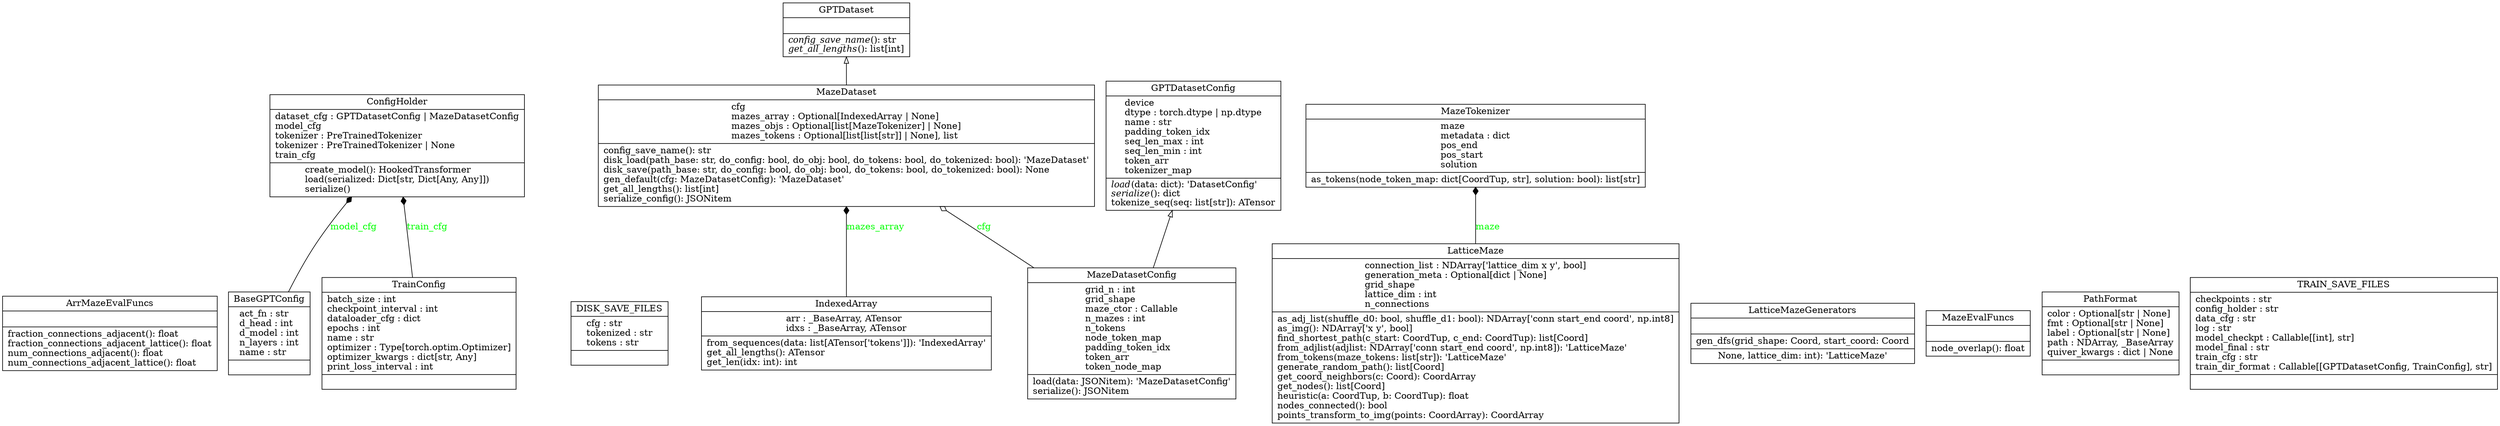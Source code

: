 digraph "classes" {
rankdir=BT
charset="utf-8"
"maze_transformer.evaluation.pathdist.ArrMazeEvalFuncs" [color="black", fontcolor="black", label=<{ArrMazeEvalFuncs|<br ALIGN="LEFT"/>|fraction_connections_adjacent(): float<br ALIGN="LEFT"/>fraction_connections_adjacent_lattice(): float<br ALIGN="LEFT"/>num_connections_adjacent(): float<br ALIGN="LEFT"/>num_connections_adjacent_lattice(): float<br ALIGN="LEFT"/>}>, shape="record", style="solid"];
"maze_transformer.training.config.BaseGPTConfig" [color="black", fontcolor="black", label=<{BaseGPTConfig|act_fn : str<br ALIGN="LEFT"/>d_head : int<br ALIGN="LEFT"/>d_model : int<br ALIGN="LEFT"/>n_layers : int<br ALIGN="LEFT"/>name : str<br ALIGN="LEFT"/>|}>, shape="record", style="solid"];
"maze_transformer.training.config.ConfigHolder" [color="black", fontcolor="black", label=<{ConfigHolder|dataset_cfg : GPTDatasetConfig \| MazeDatasetConfig<br ALIGN="LEFT"/>model_cfg<br ALIGN="LEFT"/>tokenizer : PreTrainedTokenizer<br ALIGN="LEFT"/>tokenizer : PreTrainedTokenizer \| None<br ALIGN="LEFT"/>train_cfg<br ALIGN="LEFT"/>|create_model(): HookedTransformer<br ALIGN="LEFT"/>load(serialized: Dict[str, Dict[Any, Any]])<br ALIGN="LEFT"/>serialize()<br ALIGN="LEFT"/>}>, shape="record", style="solid"];
"maze_transformer.training.mazedataset.MazeDataset.DISK_SAVE_FILES" [color="black", fontcolor="black", label=<{DISK_SAVE_FILES|cfg : str<br ALIGN="LEFT"/>tokenized : str<br ALIGN="LEFT"/>tokens : str<br ALIGN="LEFT"/>|}>, shape="record", style="solid"];
"maze_transformer.training.dataset.GPTDataset" [color="black", fontcolor="black", label=<{GPTDataset|<br ALIGN="LEFT"/>|<I>config_save_name</I>(): str<br ALIGN="LEFT"/><I>get_all_lengths</I>(): list[int]<br ALIGN="LEFT"/>}>, shape="record", style="solid"];
"maze_transformer.training.dataset.GPTDatasetConfig" [color="black", fontcolor="black", label=<{GPTDatasetConfig|device<br ALIGN="LEFT"/>dtype : torch.dtype \| np.dtype<br ALIGN="LEFT"/>name : str<br ALIGN="LEFT"/>padding_token_idx<br ALIGN="LEFT"/>seq_len_max : int<br ALIGN="LEFT"/>seq_len_min : int<br ALIGN="LEFT"/>token_arr<br ALIGN="LEFT"/>tokenizer_map<br ALIGN="LEFT"/>|<I>load</I>(data: dict): 'DatasetConfig'<br ALIGN="LEFT"/><I>serialize</I>(): dict<br ALIGN="LEFT"/>tokenize_seq(seq: list[str]): ATensor<br ALIGN="LEFT"/>}>, shape="record", style="solid"];
"maze_transformer.training.dataset.IndexedArray" [color="black", fontcolor="black", label=<{IndexedArray|arr : _BaseArray, ATensor<br ALIGN="LEFT"/>idxs : _BaseArray, ATensor<br ALIGN="LEFT"/>|from_sequences(data: list[ATensor['tokens']]): 'IndexedArray'<br ALIGN="LEFT"/>get_all_lengths(): ATensor<br ALIGN="LEFT"/>get_len(idx: int): int<br ALIGN="LEFT"/>}>, shape="record", style="solid"];
"maze_transformer.generation.latticemaze.LatticeMaze" [color="black", fontcolor="black", label=<{LatticeMaze|connection_list : NDArray['lattice_dim x y', bool]<br ALIGN="LEFT"/>generation_meta : Optional[dict \| None]<br ALIGN="LEFT"/>grid_shape<br ALIGN="LEFT"/>lattice_dim : int<br ALIGN="LEFT"/>n_connections<br ALIGN="LEFT"/>|as_adj_list(shuffle_d0: bool, shuffle_d1: bool): NDArray['conn start_end coord', np.int8]<br ALIGN="LEFT"/>as_img(): NDArray['x y', bool]<br ALIGN="LEFT"/>find_shortest_path(c_start: CoordTup, c_end: CoordTup): list[Coord]<br ALIGN="LEFT"/>from_adjlist(adjlist: NDArray['conn start_end coord', np.int8]): 'LatticeMaze'<br ALIGN="LEFT"/>from_tokens(maze_tokens: list[str]): 'LatticeMaze'<br ALIGN="LEFT"/>generate_random_path(): list[Coord]<br ALIGN="LEFT"/>get_coord_neighbors(c: Coord): CoordArray<br ALIGN="LEFT"/>get_nodes(): list[Coord]<br ALIGN="LEFT"/>heuristic(a: CoordTup, b: CoordTup): float<br ALIGN="LEFT"/>nodes_connected(): bool<br ALIGN="LEFT"/>points_transform_to_img(points: CoordArray): CoordArray<br ALIGN="LEFT"/>}>, shape="record", style="solid"];
"maze_transformer.generation.generators.LatticeMazeGenerators" [color="black", fontcolor="black", label=<{LatticeMazeGenerators|<br ALIGN="LEFT"/>|gen_dfs(grid_shape: Coord, start_coord: Coord | None, lattice_dim: int): 'LatticeMaze'<br ALIGN="LEFT"/>}>, shape="record", style="solid"];
"maze_transformer.training.mazedataset.MazeDataset" [color="black", fontcolor="black", label=<{MazeDataset|cfg<br ALIGN="LEFT"/>mazes_array : Optional[IndexedArray \| None]<br ALIGN="LEFT"/>mazes_objs : Optional[list[MazeTokenizer] \| None]<br ALIGN="LEFT"/>mazes_tokens : Optional[list[list[str]] \| None], list<br ALIGN="LEFT"/>|config_save_name(): str<br ALIGN="LEFT"/>disk_load(path_base: str, do_config: bool, do_obj: bool, do_tokens: bool, do_tokenized: bool): 'MazeDataset'<br ALIGN="LEFT"/>disk_save(path_base: str, do_config: bool, do_obj: bool, do_tokens: bool, do_tokenized: bool): None<br ALIGN="LEFT"/>gen_default(cfg: MazeDatasetConfig): 'MazeDataset'<br ALIGN="LEFT"/>get_all_lengths(): list[int]<br ALIGN="LEFT"/>serialize_config(): JSONitem<br ALIGN="LEFT"/>}>, shape="record", style="solid"];
"maze_transformer.training.mazedataset.MazeDatasetConfig" [color="black", fontcolor="black", label=<{MazeDatasetConfig|grid_n : int<br ALIGN="LEFT"/>grid_shape<br ALIGN="LEFT"/>maze_ctor : Callable<br ALIGN="LEFT"/>n_mazes : int<br ALIGN="LEFT"/>n_tokens<br ALIGN="LEFT"/>node_token_map<br ALIGN="LEFT"/>padding_token_idx<br ALIGN="LEFT"/>token_arr<br ALIGN="LEFT"/>token_node_map<br ALIGN="LEFT"/>|load(data: JSONitem): 'MazeDatasetConfig'<br ALIGN="LEFT"/>serialize(): JSONitem<br ALIGN="LEFT"/>}>, shape="record", style="solid"];
"maze_transformer.evaluation.pathdist.MazeEvalFuncs" [color="black", fontcolor="black", label=<{MazeEvalFuncs|<br ALIGN="LEFT"/>|node_overlap(): float<br ALIGN="LEFT"/>}>, shape="record", style="solid"];
"maze_transformer.training.tokenizer.MazeTokenizer" [color="black", fontcolor="black", label=<{MazeTokenizer|maze<br ALIGN="LEFT"/>metadata : dict<br ALIGN="LEFT"/>pos_end<br ALIGN="LEFT"/>pos_start<br ALIGN="LEFT"/>solution<br ALIGN="LEFT"/>|as_tokens(node_token_map: dict[CoordTup, str], solution: bool): list[str]<br ALIGN="LEFT"/>}>, shape="record", style="solid"];
"maze_transformer.evaluation.plot_maze.PathFormat" [color="black", fontcolor="black", label=<{PathFormat|color : Optional[str \| None]<br ALIGN="LEFT"/>fmt : Optional[str \| None]<br ALIGN="LEFT"/>label : Optional[str \| None]<br ALIGN="LEFT"/>path : NDArray, _BaseArray<br ALIGN="LEFT"/>quiver_kwargs : dict \| None<br ALIGN="LEFT"/>|}>, shape="record", style="solid"];
"maze_transformer.training.training.TRAIN_SAVE_FILES" [color="black", fontcolor="black", label=<{TRAIN_SAVE_FILES|checkpoints : str<br ALIGN="LEFT"/>config_holder : str<br ALIGN="LEFT"/>data_cfg : str<br ALIGN="LEFT"/>log : str<br ALIGN="LEFT"/>model_checkpt : Callable[[int], str]<br ALIGN="LEFT"/>model_final : str<br ALIGN="LEFT"/>train_cfg : str<br ALIGN="LEFT"/>train_dir_format : Callable[[GPTDatasetConfig, TrainConfig], str]<br ALIGN="LEFT"/>|}>, shape="record", style="solid"];
"maze_transformer.training.config.TrainConfig" [color="black", fontcolor="black", label=<{TrainConfig|batch_size : int<br ALIGN="LEFT"/>checkpoint_interval : int<br ALIGN="LEFT"/>dataloader_cfg : dict<br ALIGN="LEFT"/>epochs : int<br ALIGN="LEFT"/>name : str<br ALIGN="LEFT"/>optimizer : Type[torch.optim.Optimizer]<br ALIGN="LEFT"/>optimizer_kwargs : dict[str, Any]<br ALIGN="LEFT"/>print_loss_interval : int<br ALIGN="LEFT"/>|}>, shape="record", style="solid"];
"maze_transformer.training.mazedataset.MazeDataset" -> "maze_transformer.training.dataset.GPTDataset" [arrowhead="empty", arrowtail="none"];
"maze_transformer.training.mazedataset.MazeDatasetConfig" -> "maze_transformer.training.dataset.GPTDatasetConfig" [arrowhead="empty", arrowtail="none"];
"maze_transformer.generation.latticemaze.LatticeMaze" -> "maze_transformer.training.tokenizer.MazeTokenizer" [arrowhead="diamond", arrowtail="none", fontcolor="green", label="maze", style="solid"];
"maze_transformer.training.config.BaseGPTConfig" -> "maze_transformer.training.config.ConfigHolder" [arrowhead="diamond", arrowtail="none", fontcolor="green", label="model_cfg", style="solid"];
"maze_transformer.training.config.TrainConfig" -> "maze_transformer.training.config.ConfigHolder" [arrowhead="diamond", arrowtail="none", fontcolor="green", label="train_cfg", style="solid"];
"maze_transformer.training.dataset.IndexedArray" -> "maze_transformer.training.mazedataset.MazeDataset" [arrowhead="diamond", arrowtail="none", fontcolor="green", label="mazes_array", style="solid"];
"maze_transformer.training.mazedataset.MazeDatasetConfig" -> "maze_transformer.training.mazedataset.MazeDataset" [arrowhead="odiamond", arrowtail="none", fontcolor="green", label="cfg", style="solid"];
}
